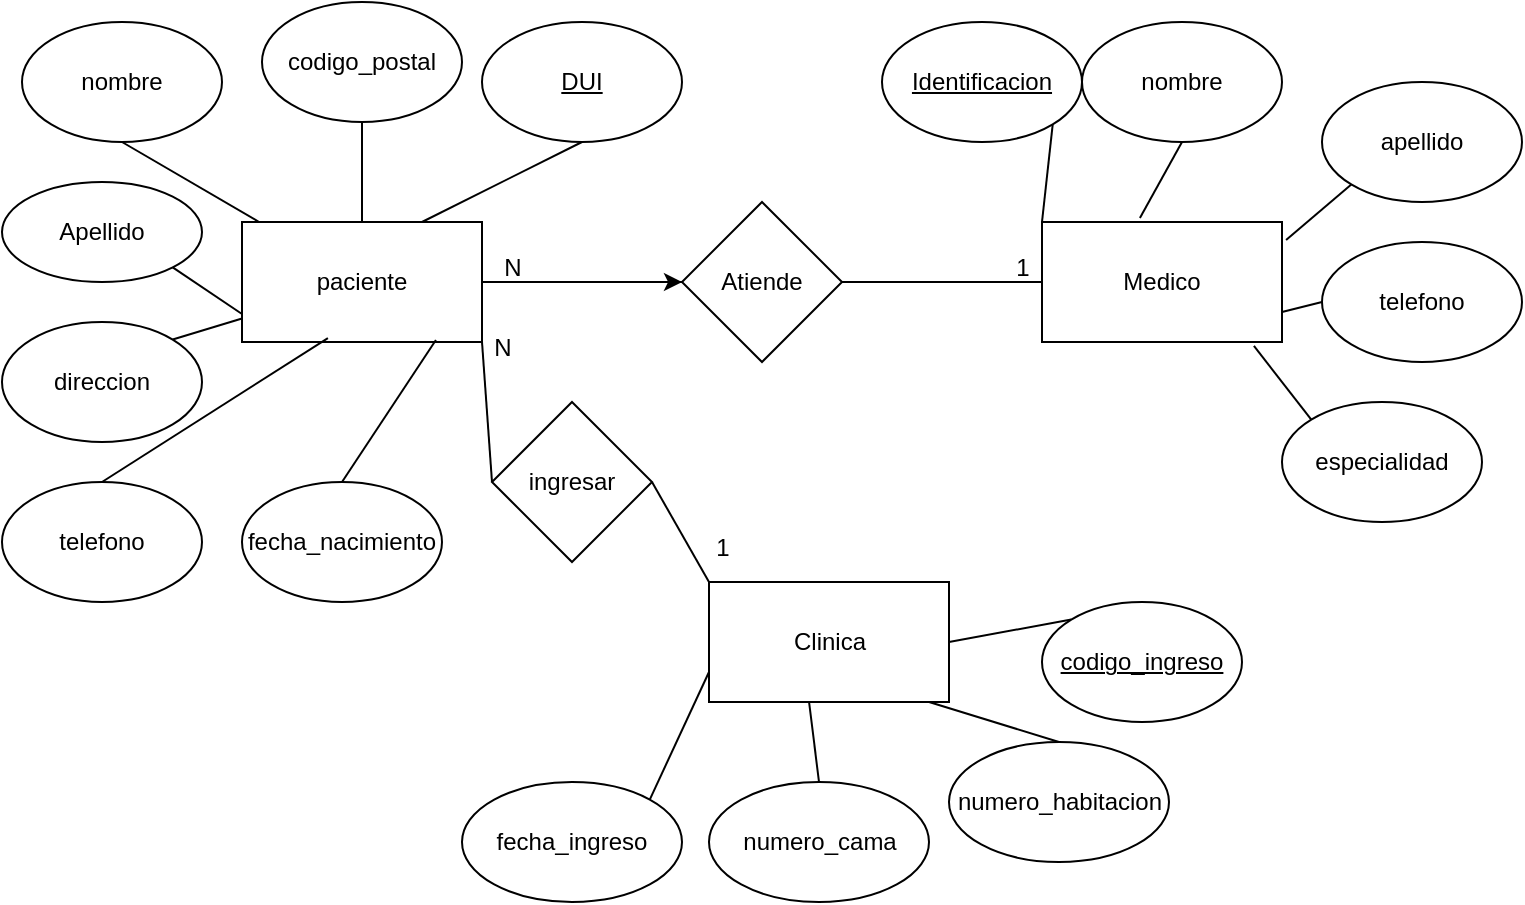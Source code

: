 <mxfile version="26.0.11">
  <diagram name="Página-1" id="g8IW8IR_BWZXAPFhbi1Y">
    <mxGraphModel dx="794" dy="434" grid="1" gridSize="10" guides="1" tooltips="1" connect="1" arrows="1" fold="1" page="1" pageScale="1" pageWidth="827" pageHeight="1169" math="0" shadow="0">
      <root>
        <mxCell id="0" />
        <mxCell id="1" parent="0" />
        <mxCell id="RAtLii5-wXl-lZFZI20z-43" value="" style="edgeStyle=orthogonalEdgeStyle;rounded=0;orthogonalLoop=1;jettySize=auto;html=1;" edge="1" parent="1" source="RAtLii5-wXl-lZFZI20z-1" target="RAtLii5-wXl-lZFZI20z-39">
          <mxGeometry relative="1" as="geometry" />
        </mxCell>
        <mxCell id="RAtLii5-wXl-lZFZI20z-48" style="rounded=0;orthogonalLoop=1;jettySize=auto;html=1;exitX=1;exitY=1;exitDx=0;exitDy=0;endArrow=none;startFill=0;entryX=0;entryY=0.5;entryDx=0;entryDy=0;" edge="1" parent="1" source="RAtLii5-wXl-lZFZI20z-1" target="RAtLii5-wXl-lZFZI20z-46">
          <mxGeometry relative="1" as="geometry" />
        </mxCell>
        <mxCell id="RAtLii5-wXl-lZFZI20z-1" value="paciente" style="rounded=0;whiteSpace=wrap;html=1;" vertex="1" parent="1">
          <mxGeometry x="120" y="110" width="120" height="60" as="geometry" />
        </mxCell>
        <mxCell id="RAtLii5-wXl-lZFZI20z-40" style="rounded=0;orthogonalLoop=1;jettySize=auto;html=1;exitX=0;exitY=0.5;exitDx=0;exitDy=0;endArrow=none;startFill=0;" edge="1" parent="1" source="RAtLii5-wXl-lZFZI20z-2" target="RAtLii5-wXl-lZFZI20z-39">
          <mxGeometry relative="1" as="geometry" />
        </mxCell>
        <mxCell id="RAtLii5-wXl-lZFZI20z-2" value="Medico" style="rounded=0;whiteSpace=wrap;html=1;" vertex="1" parent="1">
          <mxGeometry x="520" y="110" width="120" height="60" as="geometry" />
        </mxCell>
        <mxCell id="RAtLii5-wXl-lZFZI20z-47" style="rounded=0;orthogonalLoop=1;jettySize=auto;html=1;exitX=0;exitY=0;exitDx=0;exitDy=0;entryX=1;entryY=0.5;entryDx=0;entryDy=0;endArrow=none;startFill=0;" edge="1" parent="1" source="RAtLii5-wXl-lZFZI20z-3" target="RAtLii5-wXl-lZFZI20z-46">
          <mxGeometry relative="1" as="geometry" />
        </mxCell>
        <mxCell id="RAtLii5-wXl-lZFZI20z-3" value="Clinica" style="rounded=0;whiteSpace=wrap;html=1;" vertex="1" parent="1">
          <mxGeometry x="353.5" y="290" width="120" height="60" as="geometry" />
        </mxCell>
        <mxCell id="RAtLii5-wXl-lZFZI20z-22" style="rounded=0;orthogonalLoop=1;jettySize=auto;html=1;exitX=0.5;exitY=1;exitDx=0;exitDy=0;entryX=0.75;entryY=0;entryDx=0;entryDy=0;endArrow=none;startFill=0;" edge="1" parent="1" source="RAtLii5-wXl-lZFZI20z-4" target="RAtLii5-wXl-lZFZI20z-1">
          <mxGeometry relative="1" as="geometry" />
        </mxCell>
        <mxCell id="RAtLii5-wXl-lZFZI20z-4" value="&lt;u&gt;DUI&lt;/u&gt;" style="ellipse;whiteSpace=wrap;html=1;" vertex="1" parent="1">
          <mxGeometry x="240" y="10" width="100" height="60" as="geometry" />
        </mxCell>
        <mxCell id="RAtLii5-wXl-lZFZI20z-24" style="rounded=0;orthogonalLoop=1;jettySize=auto;html=1;exitX=0.5;exitY=1;exitDx=0;exitDy=0;endArrow=none;startFill=0;" edge="1" parent="1" source="RAtLii5-wXl-lZFZI20z-6" target="RAtLii5-wXl-lZFZI20z-1">
          <mxGeometry relative="1" as="geometry" />
        </mxCell>
        <mxCell id="RAtLii5-wXl-lZFZI20z-6" value="nombre" style="ellipse;whiteSpace=wrap;html=1;" vertex="1" parent="1">
          <mxGeometry x="10" y="10" width="100" height="60" as="geometry" />
        </mxCell>
        <mxCell id="RAtLii5-wXl-lZFZI20z-7" value="Apellido&lt;span style=&quot;color: rgba(0, 0, 0, 0); font-family: monospace; font-size: 0px; text-align: start; text-wrap-mode: nowrap;&quot;&gt;%3CmxGraphModel%3E%3Croot%3E%3CmxCell%20id%3D%220%22%2F%3E%3CmxCell%20id%3D%221%22%20parent%3D%220%22%2F%3E%3CmxCell%20id%3D%222%22%20value%3D%22nombre%22%20style%3D%22ellipse%3BwhiteSpace%3Dwrap%3Bhtml%3D1%3B%22%20vertex%3D%221%22%20parent%3D%221%22%3E%3CmxGeometry%20x%3D%2210%22%20y%3D%2270%22%20width%3D%22100%22%20height%3D%2260%22%20as%3D%22geometry%22%2F%3E%3C%2FmxCell%3E%3C%2Froot%3E%3C%2FmxGraphModel%3E&lt;/span&gt;&lt;span style=&quot;color: rgba(0, 0, 0, 0); font-family: monospace; font-size: 0px; text-align: start; text-wrap-mode: nowrap;&quot;&gt;%3CmxGraphModel%3E%3Croot%3E%3CmxCell%20id%3D%220%22%2F%3E%3CmxCell%20id%3D%221%22%20parent%3D%220%22%2F%3E%3CmxCell%20id%3D%222%22%20value%3D%22nombre%22%20style%3D%22ellipse%3BwhiteSpace%3Dwrap%3Bhtml%3D1%3B%22%20vertex%3D%221%22%20parent%3D%221%22%3E%3CmxGeometry%20x%3D%2210%22%20y%3D%2270%22%20width%3D%22100%22%20height%3D%2260%22%20as%3D%22geometry%22%2F%3E%3C%2FmxCell%3E%3C%2Froot%3E%3C%2FmxGraphModel%3E&lt;/span&gt;" style="ellipse;whiteSpace=wrap;html=1;" vertex="1" parent="1">
          <mxGeometry y="90" width="100" height="50" as="geometry" />
        </mxCell>
        <mxCell id="RAtLii5-wXl-lZFZI20z-26" style="rounded=0;orthogonalLoop=1;jettySize=auto;html=1;exitX=1;exitY=0;exitDx=0;exitDy=0;endArrow=none;startFill=0;" edge="1" parent="1" source="RAtLii5-wXl-lZFZI20z-8" target="RAtLii5-wXl-lZFZI20z-1">
          <mxGeometry relative="1" as="geometry" />
        </mxCell>
        <mxCell id="RAtLii5-wXl-lZFZI20z-8" value="direccion" style="ellipse;whiteSpace=wrap;html=1;" vertex="1" parent="1">
          <mxGeometry y="160" width="100" height="60" as="geometry" />
        </mxCell>
        <mxCell id="RAtLii5-wXl-lZFZI20z-9" value="telefono" style="ellipse;whiteSpace=wrap;html=1;" vertex="1" parent="1">
          <mxGeometry y="240" width="100" height="60" as="geometry" />
        </mxCell>
        <mxCell id="RAtLii5-wXl-lZFZI20z-10" value="fecha_nacimiento" style="ellipse;whiteSpace=wrap;html=1;" vertex="1" parent="1">
          <mxGeometry x="120" y="240" width="100" height="60" as="geometry" />
        </mxCell>
        <mxCell id="RAtLii5-wXl-lZFZI20z-23" style="rounded=0;orthogonalLoop=1;jettySize=auto;html=1;exitX=0.5;exitY=1;exitDx=0;exitDy=0;endArrow=none;startFill=0;" edge="1" parent="1" source="RAtLii5-wXl-lZFZI20z-11" target="RAtLii5-wXl-lZFZI20z-1">
          <mxGeometry relative="1" as="geometry" />
        </mxCell>
        <mxCell id="RAtLii5-wXl-lZFZI20z-11" value="codigo_postal" style="ellipse;whiteSpace=wrap;html=1;" vertex="1" parent="1">
          <mxGeometry x="130" width="100" height="60" as="geometry" />
        </mxCell>
        <mxCell id="RAtLii5-wXl-lZFZI20z-29" style="rounded=0;orthogonalLoop=1;jettySize=auto;html=1;exitX=1;exitY=1;exitDx=0;exitDy=0;entryX=0;entryY=0;entryDx=0;entryDy=0;endArrow=none;startFill=0;" edge="1" parent="1" source="RAtLii5-wXl-lZFZI20z-12" target="RAtLii5-wXl-lZFZI20z-2">
          <mxGeometry relative="1" as="geometry" />
        </mxCell>
        <mxCell id="RAtLii5-wXl-lZFZI20z-12" value="&lt;u&gt;Identificacion&lt;/u&gt;" style="ellipse;whiteSpace=wrap;html=1;" vertex="1" parent="1">
          <mxGeometry x="440" y="10" width="100" height="60" as="geometry" />
        </mxCell>
        <mxCell id="RAtLii5-wXl-lZFZI20z-13" value="nombre" style="ellipse;whiteSpace=wrap;html=1;" vertex="1" parent="1">
          <mxGeometry x="540" y="10" width="100" height="60" as="geometry" />
        </mxCell>
        <mxCell id="RAtLii5-wXl-lZFZI20z-14" value="apellido" style="ellipse;whiteSpace=wrap;html=1;" vertex="1" parent="1">
          <mxGeometry x="660" y="40" width="100" height="60" as="geometry" />
        </mxCell>
        <mxCell id="RAtLii5-wXl-lZFZI20z-32" style="rounded=0;orthogonalLoop=1;jettySize=auto;html=1;exitX=0;exitY=0.5;exitDx=0;exitDy=0;entryX=1;entryY=0.75;entryDx=0;entryDy=0;endArrow=none;startFill=0;" edge="1" parent="1" source="RAtLii5-wXl-lZFZI20z-15" target="RAtLii5-wXl-lZFZI20z-2">
          <mxGeometry relative="1" as="geometry" />
        </mxCell>
        <mxCell id="RAtLii5-wXl-lZFZI20z-15" value="telefono" style="ellipse;whiteSpace=wrap;html=1;" vertex="1" parent="1">
          <mxGeometry x="660" y="120" width="100" height="60" as="geometry" />
        </mxCell>
        <mxCell id="RAtLii5-wXl-lZFZI20z-16" value="especialidad" style="ellipse;whiteSpace=wrap;html=1;" vertex="1" parent="1">
          <mxGeometry x="640" y="200" width="100" height="60" as="geometry" />
        </mxCell>
        <mxCell id="RAtLii5-wXl-lZFZI20z-34" style="rounded=0;orthogonalLoop=1;jettySize=auto;html=1;exitX=0;exitY=0;exitDx=0;exitDy=0;entryX=1;entryY=0.5;entryDx=0;entryDy=0;endArrow=none;startFill=0;" edge="1" parent="1" source="RAtLii5-wXl-lZFZI20z-18" target="RAtLii5-wXl-lZFZI20z-3">
          <mxGeometry relative="1" as="geometry" />
        </mxCell>
        <mxCell id="RAtLii5-wXl-lZFZI20z-18" value="&lt;u&gt;codigo_ingreso&lt;/u&gt;" style="ellipse;whiteSpace=wrap;html=1;" vertex="1" parent="1">
          <mxGeometry x="520" y="300" width="100" height="60" as="geometry" />
        </mxCell>
        <mxCell id="RAtLii5-wXl-lZFZI20z-19" value="numero_habitacion" style="ellipse;whiteSpace=wrap;html=1;" vertex="1" parent="1">
          <mxGeometry x="473.5" y="370" width="110" height="60" as="geometry" />
        </mxCell>
        <mxCell id="RAtLii5-wXl-lZFZI20z-20" value="numero_c&lt;span style=&quot;color: rgba(0, 0, 0, 0); font-family: monospace; font-size: 0px; text-align: start; text-wrap-mode: nowrap;&quot;&gt;%3CmxGraphModel%3E%3Croot%3E%3CmxCell%20id%3D%220%22%2F%3E%3CmxCell%20id%3D%221%22%20parent%3D%220%22%2F%3E%3CmxCell%20id%3D%222%22%20value%3D%22numero_habitacion%22%20style%3D%22ellipse%3BwhiteSpace%3Dwrap%3Bhtml%3D1%3B%22%20vertex%3D%221%22%20parent%3D%221%22%3E%3CmxGeometry%20x%3D%22480%22%20y%3D%22360%22%20width%3D%22110%22%20height%3D%2260%22%20as%3D%22geometry%22%2F%3E%3C%2FmxCell%3E%3C%2Froot%3E%3C%2FmxGraphModel%3E&lt;/span&gt;ama" style="ellipse;whiteSpace=wrap;html=1;" vertex="1" parent="1">
          <mxGeometry x="353.5" y="390" width="110" height="60" as="geometry" />
        </mxCell>
        <mxCell id="RAtLii5-wXl-lZFZI20z-38" style="rounded=0;orthogonalLoop=1;jettySize=auto;html=1;exitX=1;exitY=0;exitDx=0;exitDy=0;entryX=0;entryY=0.75;entryDx=0;entryDy=0;endArrow=none;startFill=0;" edge="1" parent="1" source="RAtLii5-wXl-lZFZI20z-21" target="RAtLii5-wXl-lZFZI20z-3">
          <mxGeometry relative="1" as="geometry" />
        </mxCell>
        <mxCell id="RAtLii5-wXl-lZFZI20z-21" value="fecha_ingreso" style="ellipse;whiteSpace=wrap;html=1;" vertex="1" parent="1">
          <mxGeometry x="230" y="390" width="110" height="60" as="geometry" />
        </mxCell>
        <mxCell id="RAtLii5-wXl-lZFZI20z-25" style="rounded=0;orthogonalLoop=1;jettySize=auto;html=1;exitX=1;exitY=1;exitDx=0;exitDy=0;endArrow=none;startFill=0;" edge="1" parent="1" source="RAtLii5-wXl-lZFZI20z-7">
          <mxGeometry relative="1" as="geometry">
            <mxPoint x="120" y="156" as="targetPoint" />
          </mxGeometry>
        </mxCell>
        <mxCell id="RAtLii5-wXl-lZFZI20z-27" style="rounded=0;orthogonalLoop=1;jettySize=auto;html=1;exitX=0.5;exitY=0;exitDx=0;exitDy=0;entryX=0.358;entryY=0.967;entryDx=0;entryDy=0;entryPerimeter=0;endArrow=none;startFill=0;" edge="1" parent="1" source="RAtLii5-wXl-lZFZI20z-9" target="RAtLii5-wXl-lZFZI20z-1">
          <mxGeometry relative="1" as="geometry" />
        </mxCell>
        <mxCell id="RAtLii5-wXl-lZFZI20z-28" style="rounded=0;orthogonalLoop=1;jettySize=auto;html=1;exitX=0.5;exitY=0;exitDx=0;exitDy=0;entryX=0.808;entryY=0.983;entryDx=0;entryDy=0;entryPerimeter=0;endArrow=none;startFill=0;" edge="1" parent="1" source="RAtLii5-wXl-lZFZI20z-10" target="RAtLii5-wXl-lZFZI20z-1">
          <mxGeometry relative="1" as="geometry" />
        </mxCell>
        <mxCell id="RAtLii5-wXl-lZFZI20z-30" style="rounded=0;orthogonalLoop=1;jettySize=auto;html=1;exitX=0.5;exitY=1;exitDx=0;exitDy=0;entryX=0.408;entryY=-0.033;entryDx=0;entryDy=0;entryPerimeter=0;endArrow=none;startFill=0;" edge="1" parent="1" source="RAtLii5-wXl-lZFZI20z-13" target="RAtLii5-wXl-lZFZI20z-2">
          <mxGeometry relative="1" as="geometry" />
        </mxCell>
        <mxCell id="RAtLii5-wXl-lZFZI20z-31" style="rounded=0;orthogonalLoop=1;jettySize=auto;html=1;exitX=0;exitY=1;exitDx=0;exitDy=0;entryX=1.017;entryY=0.15;entryDx=0;entryDy=0;entryPerimeter=0;endArrow=none;startFill=0;" edge="1" parent="1" source="RAtLii5-wXl-lZFZI20z-14" target="RAtLii5-wXl-lZFZI20z-2">
          <mxGeometry relative="1" as="geometry" />
        </mxCell>
        <mxCell id="RAtLii5-wXl-lZFZI20z-33" style="rounded=0;orthogonalLoop=1;jettySize=auto;html=1;exitX=0;exitY=0;exitDx=0;exitDy=0;entryX=0.883;entryY=1.033;entryDx=0;entryDy=0;entryPerimeter=0;endArrow=none;startFill=0;" edge="1" parent="1" source="RAtLii5-wXl-lZFZI20z-16" target="RAtLii5-wXl-lZFZI20z-2">
          <mxGeometry relative="1" as="geometry" />
        </mxCell>
        <mxCell id="RAtLii5-wXl-lZFZI20z-35" style="rounded=0;orthogonalLoop=1;jettySize=auto;html=1;exitX=0.5;exitY=0;exitDx=0;exitDy=0;entryX=0.917;entryY=1;entryDx=0;entryDy=0;entryPerimeter=0;endArrow=none;startFill=0;" edge="1" parent="1" source="RAtLii5-wXl-lZFZI20z-19" target="RAtLii5-wXl-lZFZI20z-3">
          <mxGeometry relative="1" as="geometry" />
        </mxCell>
        <mxCell id="RAtLii5-wXl-lZFZI20z-36" style="rounded=0;orthogonalLoop=1;jettySize=auto;html=1;exitX=0.5;exitY=0;exitDx=0;exitDy=0;entryX=0.417;entryY=1;entryDx=0;entryDy=0;entryPerimeter=0;endArrow=none;startFill=0;" edge="1" parent="1" source="RAtLii5-wXl-lZFZI20z-20" target="RAtLii5-wXl-lZFZI20z-3">
          <mxGeometry relative="1" as="geometry" />
        </mxCell>
        <mxCell id="RAtLii5-wXl-lZFZI20z-41" style="rounded=0;orthogonalLoop=1;jettySize=auto;html=1;exitX=0;exitY=0.5;exitDx=0;exitDy=0;entryX=1;entryY=0.5;entryDx=0;entryDy=0;endArrow=none;startFill=0;" edge="1" parent="1" source="RAtLii5-wXl-lZFZI20z-39" target="RAtLii5-wXl-lZFZI20z-1">
          <mxGeometry relative="1" as="geometry" />
        </mxCell>
        <mxCell id="RAtLii5-wXl-lZFZI20z-39" value="Atiende" style="rhombus;whiteSpace=wrap;html=1;" vertex="1" parent="1">
          <mxGeometry x="340" y="100" width="80" height="80" as="geometry" />
        </mxCell>
        <mxCell id="RAtLii5-wXl-lZFZI20z-42" value="1" style="text;html=1;align=center;verticalAlign=middle;resizable=0;points=[];autosize=1;strokeColor=none;fillColor=none;" vertex="1" parent="1">
          <mxGeometry x="495" y="118" width="30" height="30" as="geometry" />
        </mxCell>
        <mxCell id="RAtLii5-wXl-lZFZI20z-44" value="N" style="text;html=1;align=center;verticalAlign=middle;resizable=0;points=[];autosize=1;strokeColor=none;fillColor=none;" vertex="1" parent="1">
          <mxGeometry x="240" y="118" width="30" height="30" as="geometry" />
        </mxCell>
        <mxCell id="RAtLii5-wXl-lZFZI20z-46" value="ingresar" style="rhombus;whiteSpace=wrap;html=1;" vertex="1" parent="1">
          <mxGeometry x="245" y="200" width="80" height="80" as="geometry" />
        </mxCell>
        <mxCell id="RAtLii5-wXl-lZFZI20z-50" value="N" style="text;html=1;align=center;verticalAlign=middle;resizable=0;points=[];autosize=1;strokeColor=none;fillColor=none;" vertex="1" parent="1">
          <mxGeometry x="235" y="158" width="30" height="30" as="geometry" />
        </mxCell>
        <mxCell id="RAtLii5-wXl-lZFZI20z-51" value="1" style="text;html=1;align=center;verticalAlign=middle;resizable=0;points=[];autosize=1;strokeColor=none;fillColor=none;" vertex="1" parent="1">
          <mxGeometry x="345" y="258" width="30" height="30" as="geometry" />
        </mxCell>
      </root>
    </mxGraphModel>
  </diagram>
</mxfile>
